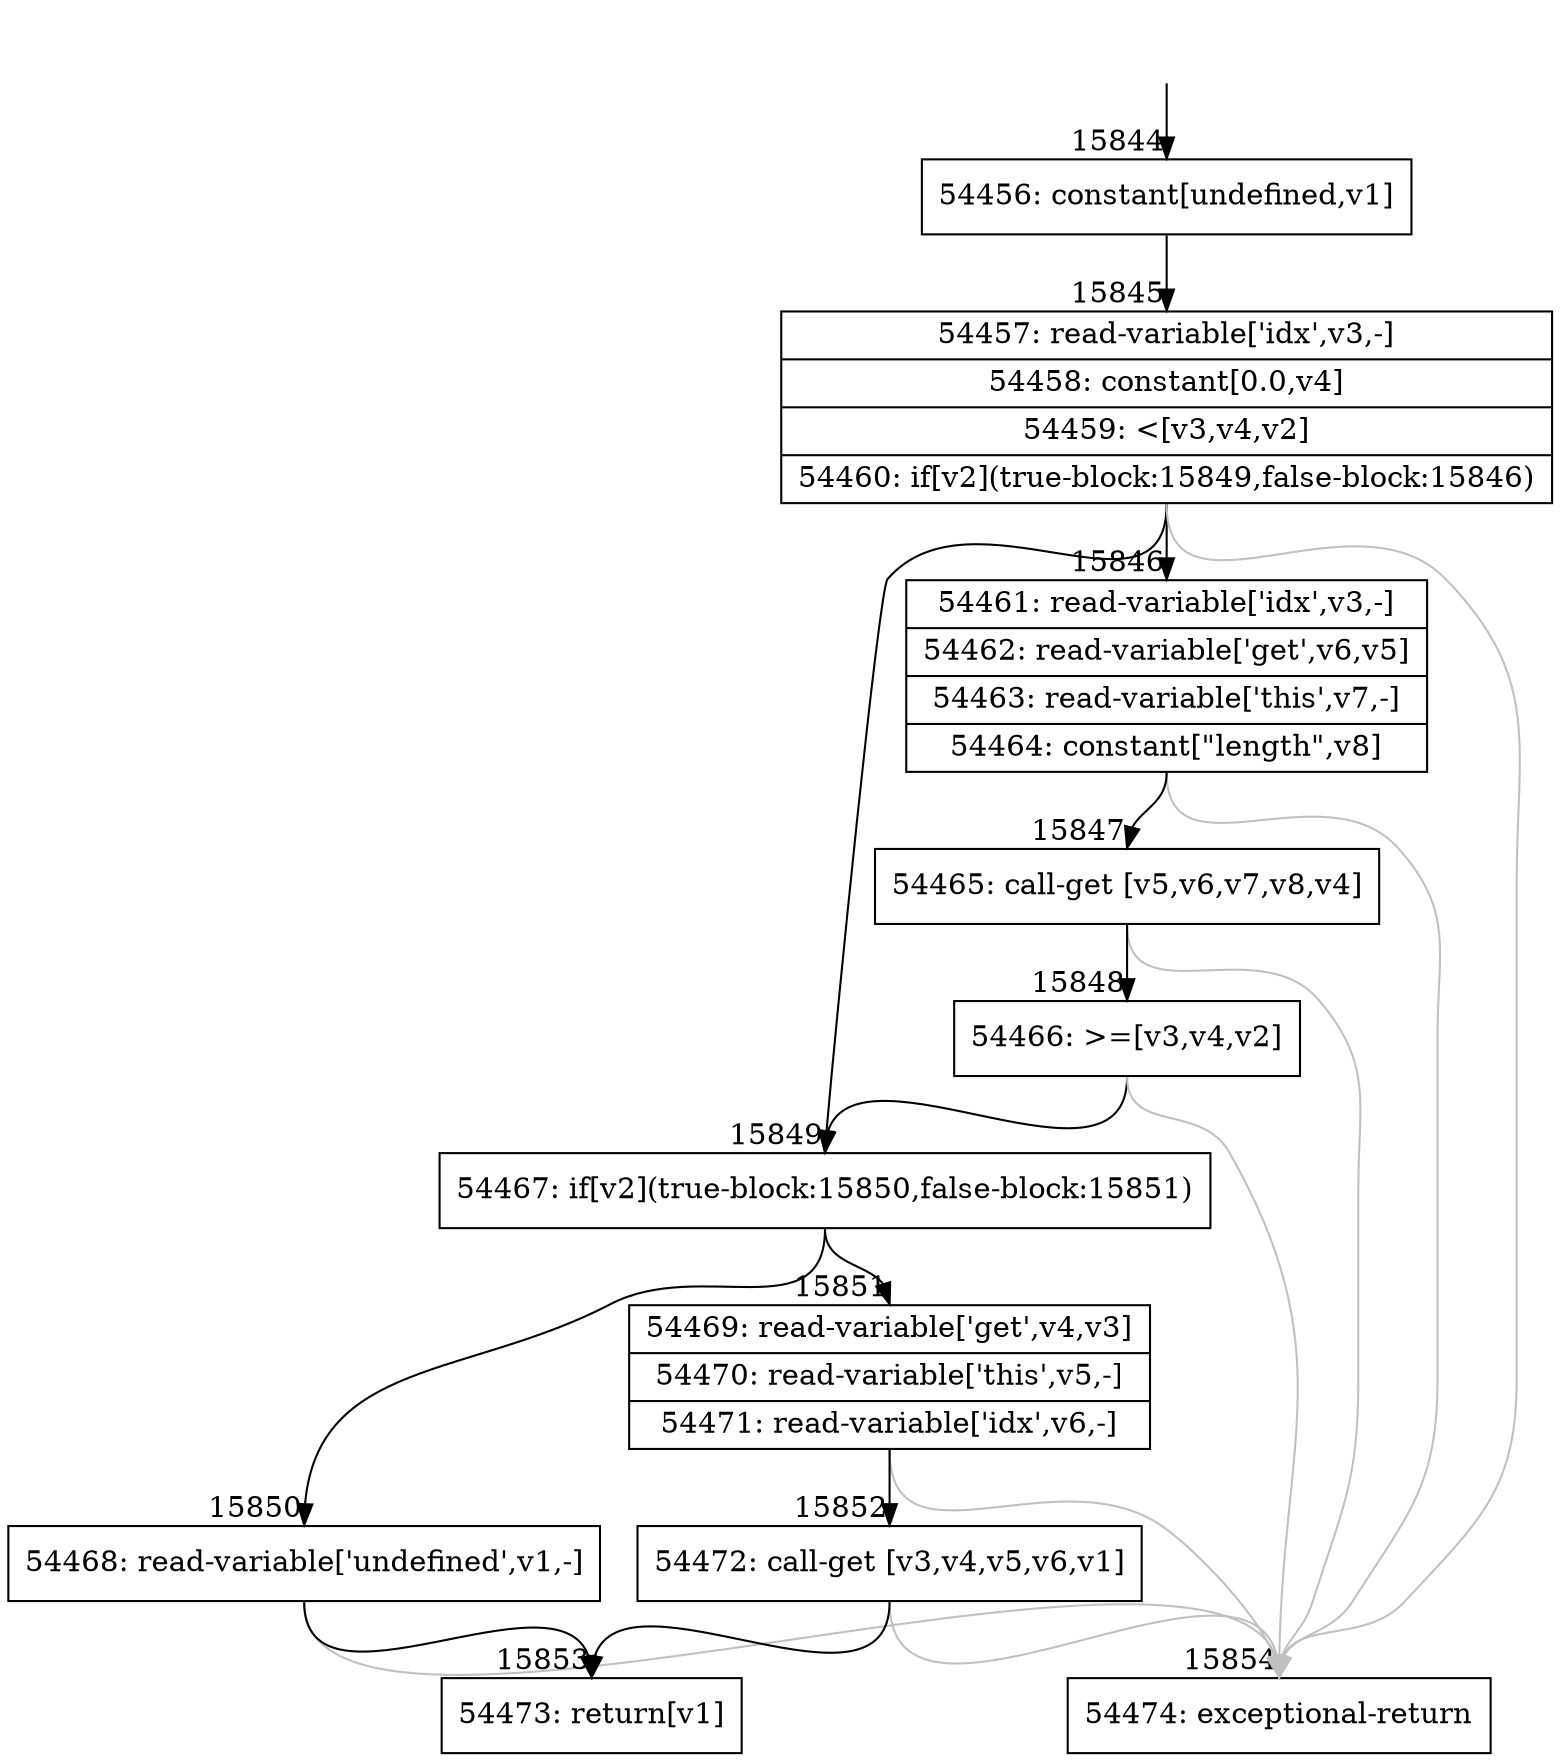 digraph {
rankdir="TD"
BB_entry1346[shape=none,label=""];
BB_entry1346 -> BB15844 [tailport=s, headport=n, headlabel="    15844"]
BB15844 [shape=record label="{54456: constant[undefined,v1]}" ] 
BB15844 -> BB15845 [tailport=s, headport=n, headlabel="      15845"]
BB15845 [shape=record label="{54457: read-variable['idx',v3,-]|54458: constant[0.0,v4]|54459: \<[v3,v4,v2]|54460: if[v2](true-block:15849,false-block:15846)}" ] 
BB15845 -> BB15849 [tailport=s, headport=n, headlabel="      15849"]
BB15845 -> BB15846 [tailport=s, headport=n, headlabel="      15846"]
BB15845 -> BB15854 [tailport=s, headport=n, color=gray, headlabel="      15854"]
BB15846 [shape=record label="{54461: read-variable['idx',v3,-]|54462: read-variable['get',v6,v5]|54463: read-variable['this',v7,-]|54464: constant[\"length\",v8]}" ] 
BB15846 -> BB15847 [tailport=s, headport=n, headlabel="      15847"]
BB15846 -> BB15854 [tailport=s, headport=n, color=gray]
BB15847 [shape=record label="{54465: call-get [v5,v6,v7,v8,v4]}" ] 
BB15847 -> BB15848 [tailport=s, headport=n, headlabel="      15848"]
BB15847 -> BB15854 [tailport=s, headport=n, color=gray]
BB15848 [shape=record label="{54466: \>=[v3,v4,v2]}" ] 
BB15848 -> BB15849 [tailport=s, headport=n]
BB15848 -> BB15854 [tailport=s, headport=n, color=gray]
BB15849 [shape=record label="{54467: if[v2](true-block:15850,false-block:15851)}" ] 
BB15849 -> BB15850 [tailport=s, headport=n, headlabel="      15850"]
BB15849 -> BB15851 [tailport=s, headport=n, headlabel="      15851"]
BB15850 [shape=record label="{54468: read-variable['undefined',v1,-]}" ] 
BB15850 -> BB15853 [tailport=s, headport=n, headlabel="      15853"]
BB15850 -> BB15854 [tailport=s, headport=n, color=gray]
BB15851 [shape=record label="{54469: read-variable['get',v4,v3]|54470: read-variable['this',v5,-]|54471: read-variable['idx',v6,-]}" ] 
BB15851 -> BB15852 [tailport=s, headport=n, headlabel="      15852"]
BB15851 -> BB15854 [tailport=s, headport=n, color=gray]
BB15852 [shape=record label="{54472: call-get [v3,v4,v5,v6,v1]}" ] 
BB15852 -> BB15853 [tailport=s, headport=n]
BB15852 -> BB15854 [tailport=s, headport=n, color=gray]
BB15853 [shape=record label="{54473: return[v1]}" ] 
BB15854 [shape=record label="{54474: exceptional-return}" ] 
//#$~ 29349
}
